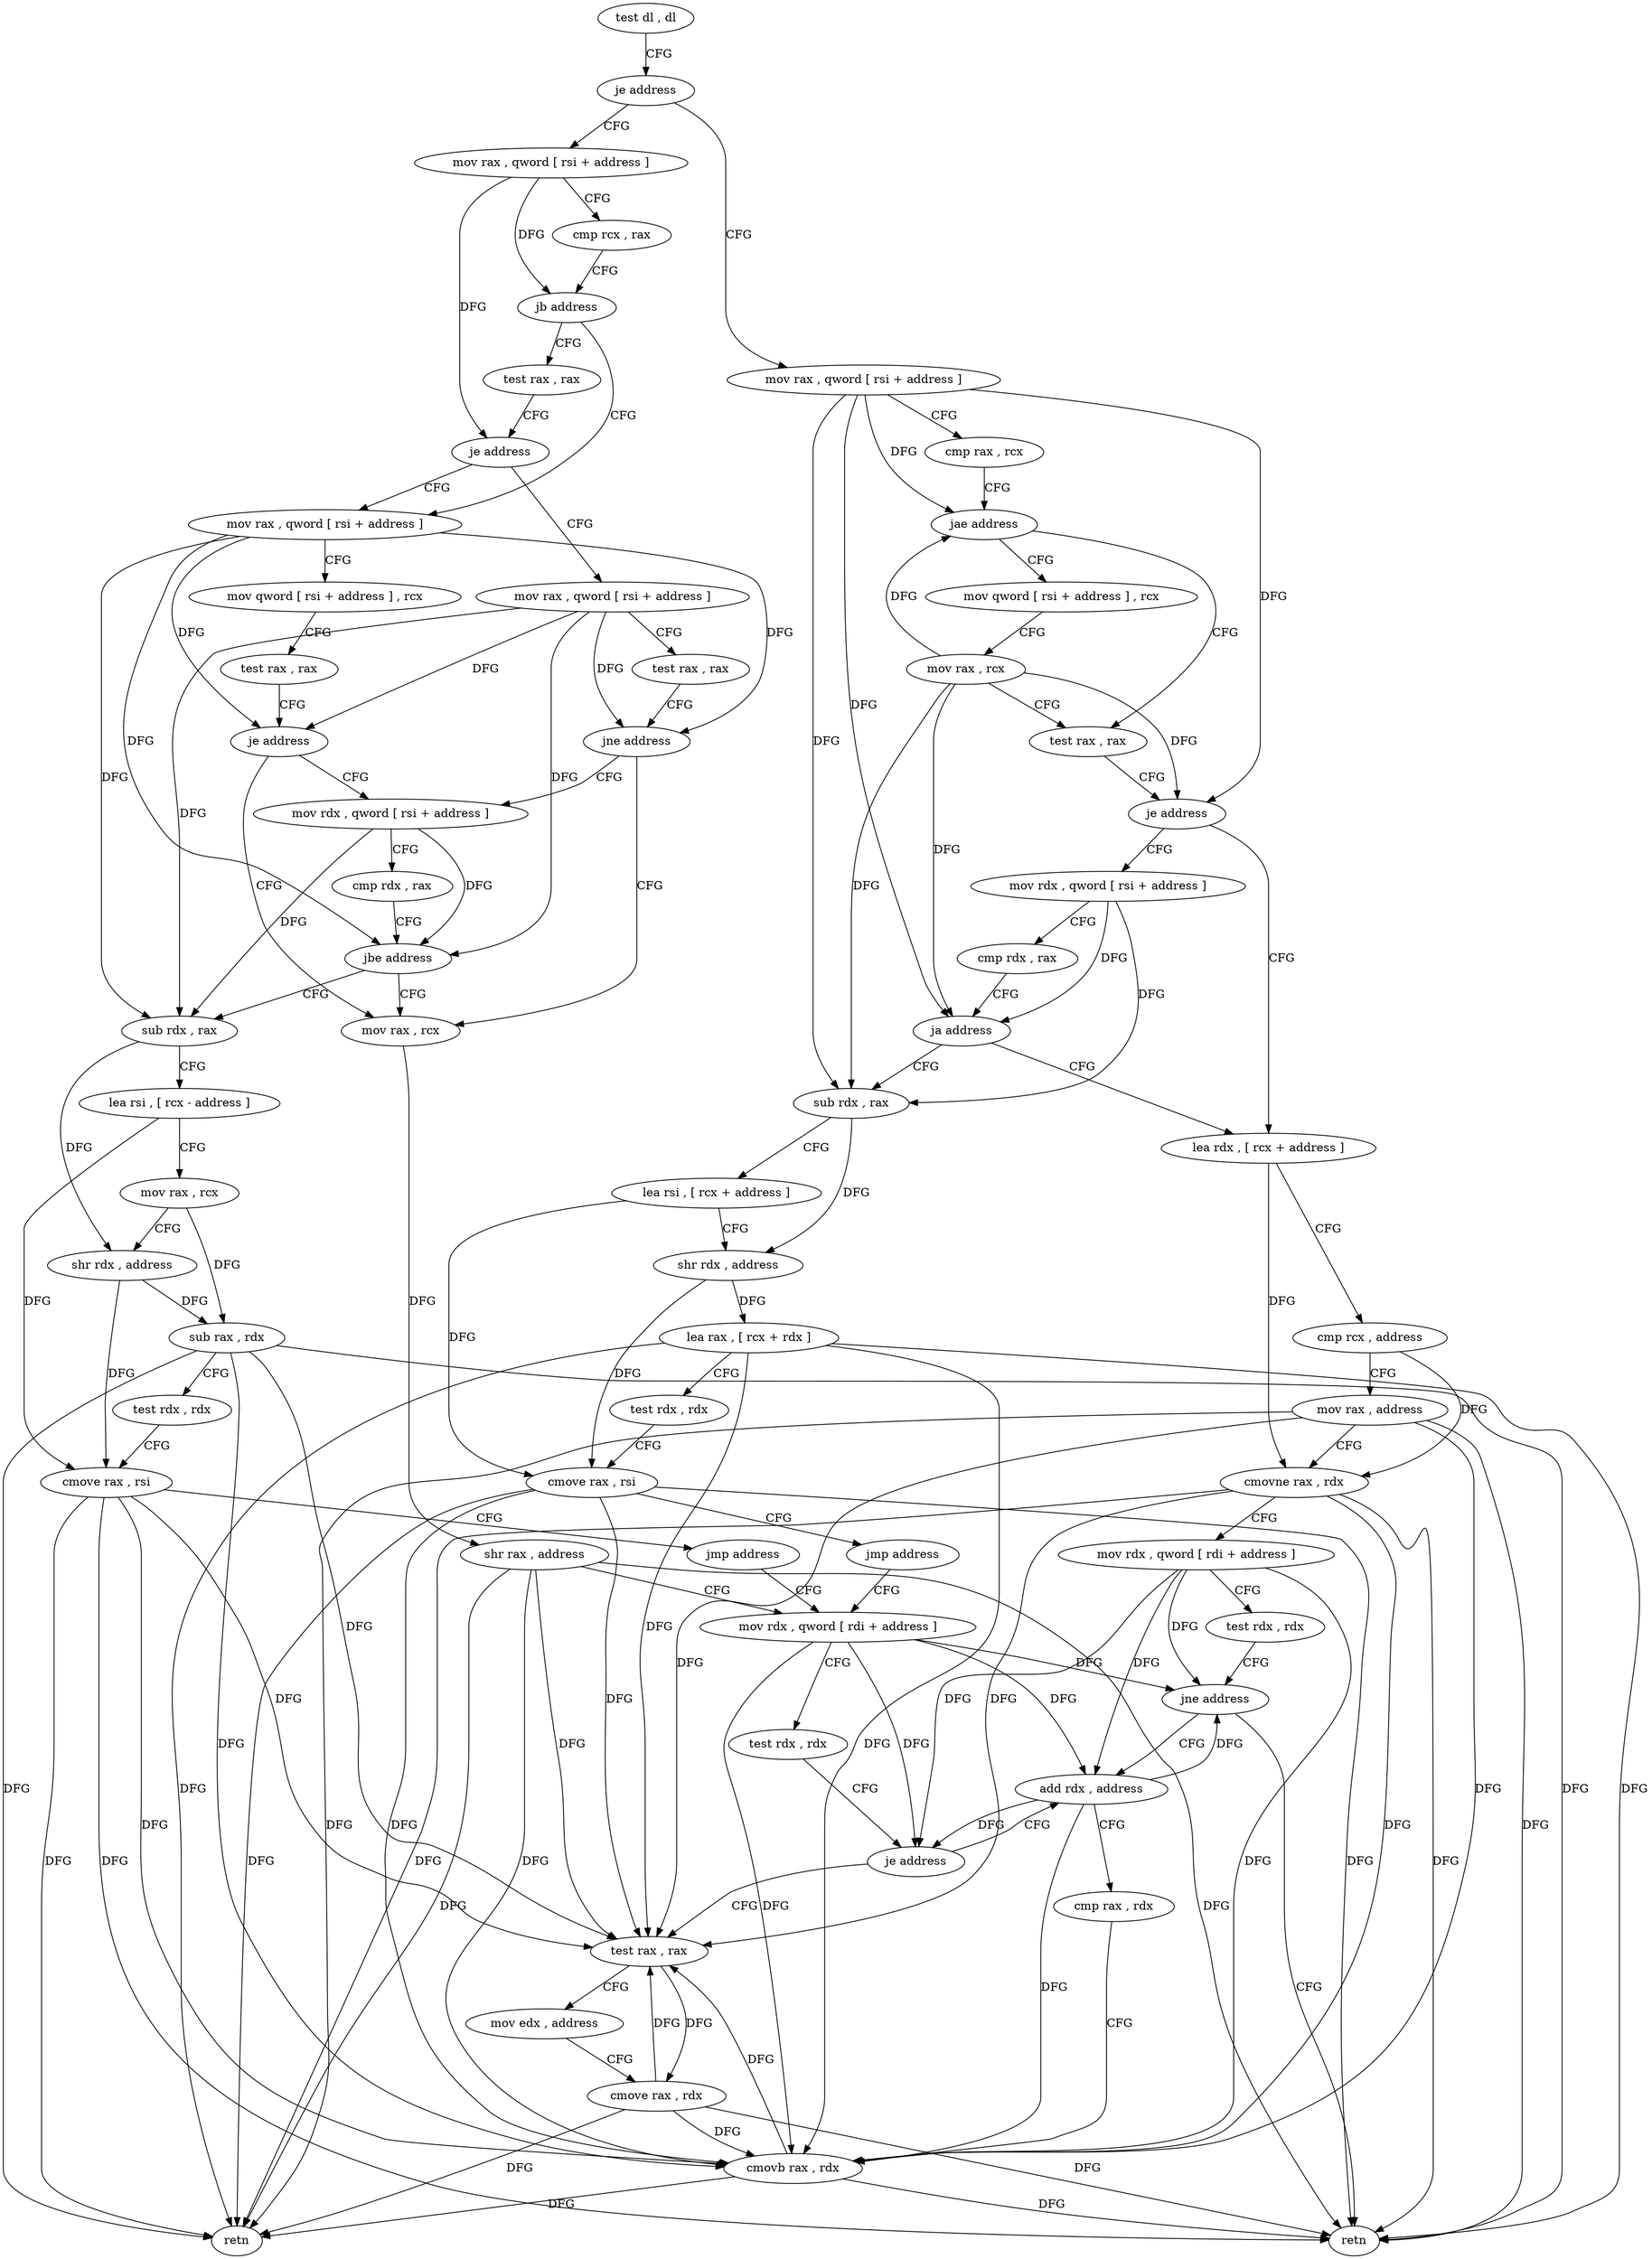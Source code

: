 digraph "func" {
"4258080" [label = "test dl , dl" ]
"4258082" [label = "je address" ]
"4258152" [label = "mov rax , qword [ rsi + address ]" ]
"4258084" [label = "mov rax , qword [ rsi + address ]" ]
"4258156" [label = "cmp rcx , rax" ]
"4258159" [label = "jb address" ]
"4258224" [label = "mov rax , qword [ rsi + address ]" ]
"4258161" [label = "test rax , rax" ]
"4258088" [label = "cmp rax , rcx" ]
"4258091" [label = "jae address" ]
"4258100" [label = "test rax , rax" ]
"4258093" [label = "mov qword [ rsi + address ] , rcx" ]
"4258228" [label = "mov qword [ rsi + address ] , rcx" ]
"4258232" [label = "test rax , rax" ]
"4258235" [label = "je address" ]
"4258175" [label = "mov rax , rcx" ]
"4258237" [label = "mov rdx , qword [ rsi + address ]" ]
"4258164" [label = "je address" ]
"4258166" [label = "mov rax , qword [ rsi + address ]" ]
"4258103" [label = "je address" ]
"4258118" [label = "lea rdx , [ rcx + address ]" ]
"4258105" [label = "mov rdx , qword [ rsi + address ]" ]
"4258097" [label = "mov rax , rcx" ]
"4258178" [label = "shr rax , address" ]
"4258181" [label = "mov rdx , qword [ rdi + address ]" ]
"4258241" [label = "cmp rdx , rax" ]
"4258244" [label = "jbe address" ]
"4258246" [label = "sub rdx , rax" ]
"4258170" [label = "test rax , rax" ]
"4258173" [label = "jne address" ]
"4258122" [label = "cmp rcx , address" ]
"4258126" [label = "mov rax , address" ]
"4258133" [label = "cmovne rax , rdx" ]
"4258137" [label = "mov rdx , qword [ rdi + address ]" ]
"4258141" [label = "test rdx , rdx" ]
"4258144" [label = "jne address" ]
"4258190" [label = "add rdx , address" ]
"4258146" [label = "retn" ]
"4258109" [label = "cmp rdx , rax" ]
"4258112" [label = "ja address" ]
"4258272" [label = "sub rdx , rax" ]
"4258201" [label = "test rax , rax" ]
"4258204" [label = "mov edx , address" ]
"4258209" [label = "cmove rax , rdx" ]
"4258213" [label = "retn" ]
"4258194" [label = "cmp rax , rdx" ]
"4258197" [label = "cmovb rax , rdx" ]
"4258249" [label = "lea rsi , [ rcx - address ]" ]
"4258253" [label = "mov rax , rcx" ]
"4258256" [label = "shr rdx , address" ]
"4258259" [label = "sub rax , rdx" ]
"4258262" [label = "test rdx , rdx" ]
"4258265" [label = "cmove rax , rsi" ]
"4258269" [label = "jmp address" ]
"4258275" [label = "lea rsi , [ rcx + address ]" ]
"4258279" [label = "shr rdx , address" ]
"4258282" [label = "lea rax , [ rcx + rdx ]" ]
"4258286" [label = "test rdx , rdx" ]
"4258289" [label = "cmove rax , rsi" ]
"4258293" [label = "jmp address" ]
"4258185" [label = "test rdx , rdx" ]
"4258188" [label = "je address" ]
"4258080" -> "4258082" [ label = "CFG" ]
"4258082" -> "4258152" [ label = "CFG" ]
"4258082" -> "4258084" [ label = "CFG" ]
"4258152" -> "4258156" [ label = "CFG" ]
"4258152" -> "4258159" [ label = "DFG" ]
"4258152" -> "4258164" [ label = "DFG" ]
"4258084" -> "4258088" [ label = "CFG" ]
"4258084" -> "4258091" [ label = "DFG" ]
"4258084" -> "4258103" [ label = "DFG" ]
"4258084" -> "4258112" [ label = "DFG" ]
"4258084" -> "4258272" [ label = "DFG" ]
"4258156" -> "4258159" [ label = "CFG" ]
"4258159" -> "4258224" [ label = "CFG" ]
"4258159" -> "4258161" [ label = "CFG" ]
"4258224" -> "4258228" [ label = "CFG" ]
"4258224" -> "4258235" [ label = "DFG" ]
"4258224" -> "4258244" [ label = "DFG" ]
"4258224" -> "4258173" [ label = "DFG" ]
"4258224" -> "4258246" [ label = "DFG" ]
"4258161" -> "4258164" [ label = "CFG" ]
"4258088" -> "4258091" [ label = "CFG" ]
"4258091" -> "4258100" [ label = "CFG" ]
"4258091" -> "4258093" [ label = "CFG" ]
"4258100" -> "4258103" [ label = "CFG" ]
"4258093" -> "4258097" [ label = "CFG" ]
"4258228" -> "4258232" [ label = "CFG" ]
"4258232" -> "4258235" [ label = "CFG" ]
"4258235" -> "4258175" [ label = "CFG" ]
"4258235" -> "4258237" [ label = "CFG" ]
"4258175" -> "4258178" [ label = "DFG" ]
"4258237" -> "4258241" [ label = "CFG" ]
"4258237" -> "4258244" [ label = "DFG" ]
"4258237" -> "4258246" [ label = "DFG" ]
"4258164" -> "4258224" [ label = "CFG" ]
"4258164" -> "4258166" [ label = "CFG" ]
"4258166" -> "4258170" [ label = "CFG" ]
"4258166" -> "4258235" [ label = "DFG" ]
"4258166" -> "4258244" [ label = "DFG" ]
"4258166" -> "4258173" [ label = "DFG" ]
"4258166" -> "4258246" [ label = "DFG" ]
"4258103" -> "4258118" [ label = "CFG" ]
"4258103" -> "4258105" [ label = "CFG" ]
"4258118" -> "4258122" [ label = "CFG" ]
"4258118" -> "4258133" [ label = "DFG" ]
"4258105" -> "4258109" [ label = "CFG" ]
"4258105" -> "4258112" [ label = "DFG" ]
"4258105" -> "4258272" [ label = "DFG" ]
"4258097" -> "4258100" [ label = "CFG" ]
"4258097" -> "4258103" [ label = "DFG" ]
"4258097" -> "4258091" [ label = "DFG" ]
"4258097" -> "4258112" [ label = "DFG" ]
"4258097" -> "4258272" [ label = "DFG" ]
"4258178" -> "4258181" [ label = "CFG" ]
"4258178" -> "4258201" [ label = "DFG" ]
"4258178" -> "4258197" [ label = "DFG" ]
"4258178" -> "4258146" [ label = "DFG" ]
"4258178" -> "4258213" [ label = "DFG" ]
"4258181" -> "4258185" [ label = "CFG" ]
"4258181" -> "4258188" [ label = "DFG" ]
"4258181" -> "4258144" [ label = "DFG" ]
"4258181" -> "4258190" [ label = "DFG" ]
"4258181" -> "4258197" [ label = "DFG" ]
"4258241" -> "4258244" [ label = "CFG" ]
"4258244" -> "4258175" [ label = "CFG" ]
"4258244" -> "4258246" [ label = "CFG" ]
"4258246" -> "4258249" [ label = "CFG" ]
"4258246" -> "4258256" [ label = "DFG" ]
"4258170" -> "4258173" [ label = "CFG" ]
"4258173" -> "4258237" [ label = "CFG" ]
"4258173" -> "4258175" [ label = "CFG" ]
"4258122" -> "4258126" [ label = "CFG" ]
"4258122" -> "4258133" [ label = "DFG" ]
"4258126" -> "4258133" [ label = "CFG" ]
"4258126" -> "4258201" [ label = "DFG" ]
"4258126" -> "4258197" [ label = "DFG" ]
"4258126" -> "4258146" [ label = "DFG" ]
"4258126" -> "4258213" [ label = "DFG" ]
"4258133" -> "4258137" [ label = "CFG" ]
"4258133" -> "4258201" [ label = "DFG" ]
"4258133" -> "4258197" [ label = "DFG" ]
"4258133" -> "4258146" [ label = "DFG" ]
"4258133" -> "4258213" [ label = "DFG" ]
"4258137" -> "4258141" [ label = "CFG" ]
"4258137" -> "4258188" [ label = "DFG" ]
"4258137" -> "4258144" [ label = "DFG" ]
"4258137" -> "4258190" [ label = "DFG" ]
"4258137" -> "4258197" [ label = "DFG" ]
"4258141" -> "4258144" [ label = "CFG" ]
"4258144" -> "4258190" [ label = "CFG" ]
"4258144" -> "4258146" [ label = "CFG" ]
"4258190" -> "4258194" [ label = "CFG" ]
"4258190" -> "4258188" [ label = "DFG" ]
"4258190" -> "4258144" [ label = "DFG" ]
"4258190" -> "4258197" [ label = "DFG" ]
"4258109" -> "4258112" [ label = "CFG" ]
"4258112" -> "4258272" [ label = "CFG" ]
"4258112" -> "4258118" [ label = "CFG" ]
"4258272" -> "4258275" [ label = "CFG" ]
"4258272" -> "4258279" [ label = "DFG" ]
"4258201" -> "4258204" [ label = "CFG" ]
"4258201" -> "4258209" [ label = "DFG" ]
"4258204" -> "4258209" [ label = "CFG" ]
"4258209" -> "4258213" [ label = "DFG" ]
"4258209" -> "4258201" [ label = "DFG" ]
"4258209" -> "4258197" [ label = "DFG" ]
"4258209" -> "4258146" [ label = "DFG" ]
"4258194" -> "4258197" [ label = "CFG" ]
"4258197" -> "4258201" [ label = "DFG" ]
"4258197" -> "4258146" [ label = "DFG" ]
"4258197" -> "4258213" [ label = "DFG" ]
"4258249" -> "4258253" [ label = "CFG" ]
"4258249" -> "4258265" [ label = "DFG" ]
"4258253" -> "4258256" [ label = "CFG" ]
"4258253" -> "4258259" [ label = "DFG" ]
"4258256" -> "4258259" [ label = "DFG" ]
"4258256" -> "4258265" [ label = "DFG" ]
"4258259" -> "4258262" [ label = "CFG" ]
"4258259" -> "4258201" [ label = "DFG" ]
"4258259" -> "4258197" [ label = "DFG" ]
"4258259" -> "4258146" [ label = "DFG" ]
"4258259" -> "4258213" [ label = "DFG" ]
"4258262" -> "4258265" [ label = "CFG" ]
"4258265" -> "4258269" [ label = "CFG" ]
"4258265" -> "4258201" [ label = "DFG" ]
"4258265" -> "4258197" [ label = "DFG" ]
"4258265" -> "4258146" [ label = "DFG" ]
"4258265" -> "4258213" [ label = "DFG" ]
"4258269" -> "4258181" [ label = "CFG" ]
"4258275" -> "4258279" [ label = "CFG" ]
"4258275" -> "4258289" [ label = "DFG" ]
"4258279" -> "4258282" [ label = "DFG" ]
"4258279" -> "4258289" [ label = "DFG" ]
"4258282" -> "4258286" [ label = "CFG" ]
"4258282" -> "4258201" [ label = "DFG" ]
"4258282" -> "4258197" [ label = "DFG" ]
"4258282" -> "4258146" [ label = "DFG" ]
"4258282" -> "4258213" [ label = "DFG" ]
"4258286" -> "4258289" [ label = "CFG" ]
"4258289" -> "4258293" [ label = "CFG" ]
"4258289" -> "4258201" [ label = "DFG" ]
"4258289" -> "4258197" [ label = "DFG" ]
"4258289" -> "4258146" [ label = "DFG" ]
"4258289" -> "4258213" [ label = "DFG" ]
"4258293" -> "4258181" [ label = "CFG" ]
"4258185" -> "4258188" [ label = "CFG" ]
"4258188" -> "4258201" [ label = "CFG" ]
"4258188" -> "4258190" [ label = "CFG" ]
}
